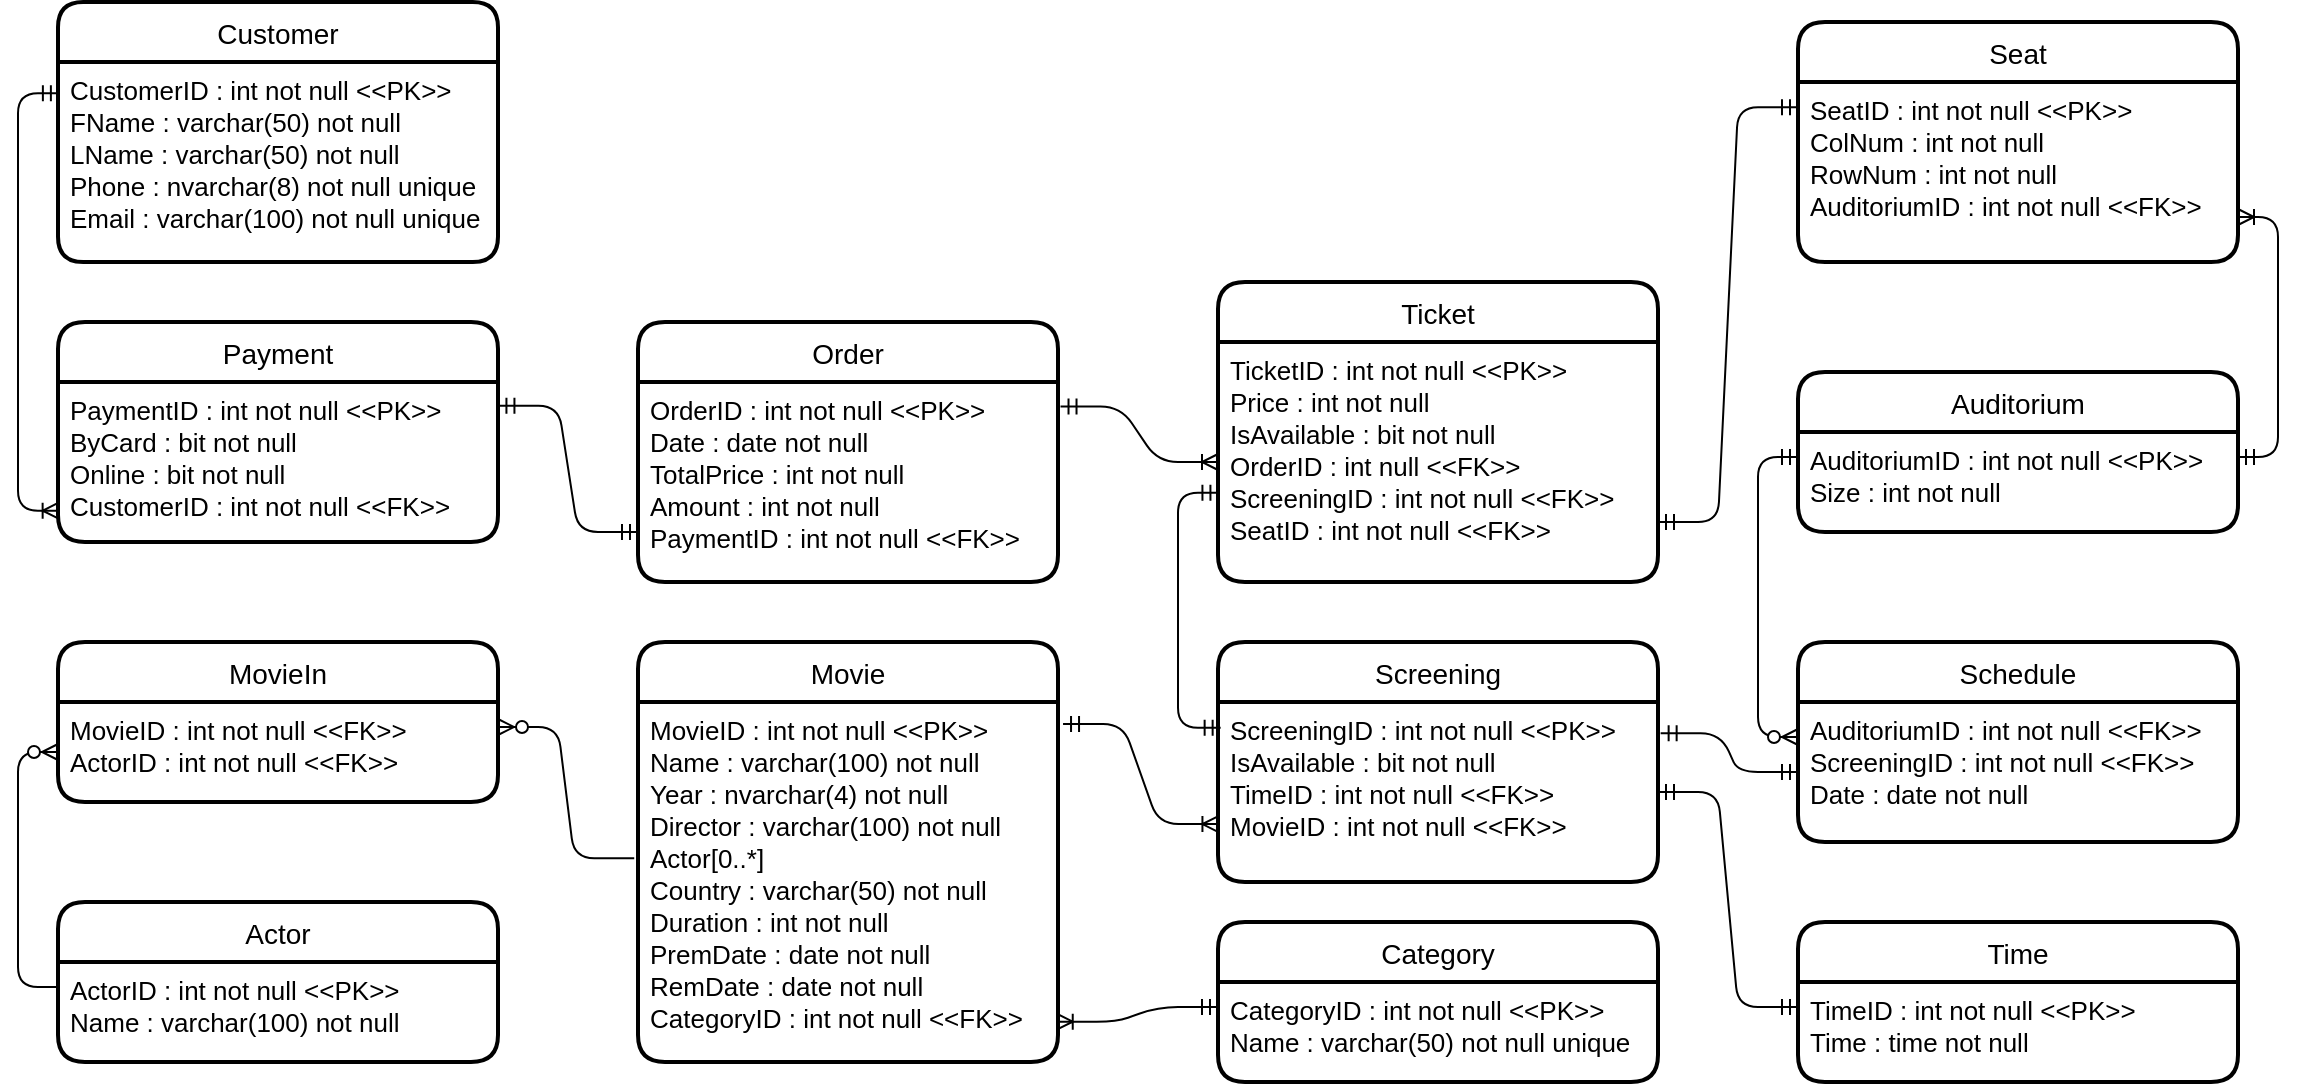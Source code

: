 <mxfile version="14.7.0" type="device"><diagram id="sBCXcYLbxko-noXUBoV9" name="Page-1"><mxGraphModel dx="1182" dy="632" grid="1" gridSize="10" guides="1" tooltips="1" connect="1" arrows="1" fold="1" page="1" pageScale="1" pageWidth="827" pageHeight="1169" math="0" shadow="0"><root><mxCell id="0"/><mxCell id="1" parent="0"/><mxCell id="LqJF-MNcTDasMaaj_jmD-1" value="Customer" style="swimlane;childLayout=stackLayout;horizontal=1;startSize=30;horizontalStack=0;rounded=1;fontSize=14;fontStyle=0;strokeWidth=2;resizeParent=0;resizeLast=1;shadow=0;dashed=0;align=center;arcSize=14;" parent="1" vertex="1"><mxGeometry x="80" y="40" width="220" height="130" as="geometry"/></mxCell><mxCell id="LqJF-MNcTDasMaaj_jmD-2" value="CustomerID : int not null &lt;&lt;PK&gt;&gt;&#10;FName : varchar(50) not null&#10;LName : varchar(50) not null&#10;Phone : nvarchar(8) not null unique&#10;Email : varchar(100) not null unique" style="align=left;strokeColor=none;fillColor=none;spacingLeft=4;fontSize=13;verticalAlign=top;resizable=0;rotatable=0;part=1;fontStyle=0" parent="LqJF-MNcTDasMaaj_jmD-1" vertex="1"><mxGeometry y="30" width="220" height="100" as="geometry"/></mxCell><mxCell id="LqJF-MNcTDasMaaj_jmD-3" value="Payment" style="swimlane;childLayout=stackLayout;horizontal=1;startSize=30;horizontalStack=0;rounded=1;fontSize=14;fontStyle=0;strokeWidth=2;resizeParent=0;resizeLast=1;shadow=0;dashed=0;align=center;" parent="1" vertex="1"><mxGeometry x="80" y="200" width="220" height="110" as="geometry"/></mxCell><mxCell id="LqJF-MNcTDasMaaj_jmD-4" value="PaymentID : int not null &lt;&lt;PK&gt;&gt;&#10;ByCard : bit not null&#10;Online : bit not null&#10;CustomerID : int not null &lt;&lt;FK&gt;&gt;" style="align=left;strokeColor=none;fillColor=none;spacingLeft=4;fontSize=13;verticalAlign=top;resizable=0;rotatable=0;part=1;fontStyle=0" parent="LqJF-MNcTDasMaaj_jmD-3" vertex="1"><mxGeometry y="30" width="220" height="80" as="geometry"/></mxCell><mxCell id="LqJF-MNcTDasMaaj_jmD-9" value="Order" style="swimlane;childLayout=stackLayout;horizontal=1;startSize=30;horizontalStack=0;rounded=1;fontSize=14;fontStyle=0;strokeWidth=2;resizeParent=0;resizeLast=1;shadow=0;dashed=0;align=center;" parent="1" vertex="1"><mxGeometry x="370" y="200" width="210" height="130" as="geometry"/></mxCell><mxCell id="LqJF-MNcTDasMaaj_jmD-10" value="OrderID : int not null &lt;&lt;PK&gt;&gt;&#10;Date : date not null&#10;TotalPrice : int not null&#10;Amount : int not null&#10;PaymentID : int not null &lt;&lt;FK&gt;&gt;&#10;" style="align=left;strokeColor=none;fillColor=none;spacingLeft=4;fontSize=13;verticalAlign=top;resizable=0;rotatable=0;part=1;fontStyle=0" parent="LqJF-MNcTDasMaaj_jmD-9" vertex="1"><mxGeometry y="30" width="210" height="100" as="geometry"/></mxCell><mxCell id="LqJF-MNcTDasMaaj_jmD-12" value="Ticket" style="swimlane;childLayout=stackLayout;horizontal=1;startSize=30;horizontalStack=0;rounded=1;fontSize=14;fontStyle=0;strokeWidth=2;resizeParent=0;resizeLast=1;shadow=0;dashed=0;align=center;spacing=2;" parent="1" vertex="1"><mxGeometry x="660" y="180" width="220" height="150" as="geometry"/></mxCell><mxCell id="LqJF-MNcTDasMaaj_jmD-13" value="TicketID : int not null &lt;&lt;PK&gt;&gt;&#10;Price : int not null&#10;IsAvailable : bit not null&#10;OrderID : int null &lt;&lt;FK&gt;&gt;&#10;ScreeningID : int not null &lt;&lt;FK&gt;&gt;&#10;SeatID : int not null &lt;&lt;FK&gt;&gt;&#10;" style="align=left;strokeColor=none;fillColor=none;spacingLeft=4;fontSize=13;verticalAlign=top;resizable=0;rotatable=0;part=1;fontStyle=0" parent="LqJF-MNcTDasMaaj_jmD-12" vertex="1"><mxGeometry y="30" width="220" height="120" as="geometry"/></mxCell><mxCell id="LqJF-MNcTDasMaaj_jmD-14" value="Screening" style="swimlane;childLayout=stackLayout;horizontal=1;startSize=30;horizontalStack=0;rounded=1;fontSize=14;fontStyle=0;strokeWidth=2;resizeParent=0;resizeLast=1;shadow=0;dashed=0;align=center;" parent="1" vertex="1"><mxGeometry x="660" y="360" width="220" height="120" as="geometry"/></mxCell><mxCell id="LqJF-MNcTDasMaaj_jmD-15" value="ScreeningID : int not null &lt;&lt;PK&gt;&gt;&#10;IsAvailable : bit not null&#10;TimeID : int not null &lt;&lt;FK&gt;&gt;&#10;MovieID : int not null &lt;&lt;FK&gt;&gt;" style="align=left;strokeColor=none;fillColor=none;spacingLeft=4;fontSize=13;verticalAlign=top;resizable=0;rotatable=0;part=1;fontStyle=0" parent="LqJF-MNcTDasMaaj_jmD-14" vertex="1"><mxGeometry y="30" width="220" height="90" as="geometry"/></mxCell><mxCell id="LqJF-MNcTDasMaaj_jmD-16" value="Movie" style="swimlane;childLayout=stackLayout;horizontal=1;startSize=30;horizontalStack=0;rounded=1;fontSize=14;fontStyle=0;strokeWidth=2;resizeParent=0;resizeLast=1;shadow=0;dashed=0;align=center;" parent="1" vertex="1"><mxGeometry x="370" y="360" width="210" height="210" as="geometry"/></mxCell><mxCell id="LqJF-MNcTDasMaaj_jmD-17" value="MovieID : int not null &lt;&lt;PK&gt;&gt;&#10;Name : varchar(100) not null&#10;Year : nvarchar(4) not null&#10;Director : varchar(100) not null&#10;Actor[0..*]&#10;Country : varchar(50) not null&#10;Duration : int not null&#10;PremDate : date not null&#10;RemDate : date not null&#10;CategoryID : int not null &lt;&lt;FK&gt;&gt;" style="align=left;strokeColor=none;fillColor=none;spacingLeft=4;fontSize=13;verticalAlign=top;resizable=0;rotatable=0;part=1;fontStyle=0" parent="LqJF-MNcTDasMaaj_jmD-16" vertex="1"><mxGeometry y="30" width="210" height="180" as="geometry"/></mxCell><mxCell id="LqJF-MNcTDasMaaj_jmD-18" value="Actor" style="swimlane;childLayout=stackLayout;horizontal=1;startSize=30;horizontalStack=0;rounded=1;fontSize=14;fontStyle=0;strokeWidth=2;resizeParent=0;resizeLast=1;shadow=0;dashed=0;align=center;" parent="1" vertex="1"><mxGeometry x="80" y="490" width="220" height="80" as="geometry"/></mxCell><mxCell id="LqJF-MNcTDasMaaj_jmD-19" value="ActorID : int not null &lt;&lt;PK&gt;&gt;&#10;Name : varchar(100) not null&#10;" style="align=left;strokeColor=none;fillColor=none;spacingLeft=4;fontSize=13;verticalAlign=top;resizable=0;rotatable=0;part=1;fontStyle=0" parent="LqJF-MNcTDasMaaj_jmD-18" vertex="1"><mxGeometry y="30" width="220" height="50" as="geometry"/></mxCell><mxCell id="LqJF-MNcTDasMaaj_jmD-22" value="Category" style="swimlane;childLayout=stackLayout;horizontal=1;startSize=30;horizontalStack=0;rounded=1;fontSize=14;fontStyle=0;strokeWidth=2;resizeParent=0;resizeLast=1;shadow=0;dashed=0;align=center;" parent="1" vertex="1"><mxGeometry x="660" y="500" width="220" height="80" as="geometry"/></mxCell><mxCell id="LqJF-MNcTDasMaaj_jmD-23" value="CategoryID : int not null &lt;&lt;PK&gt;&gt;&#10;Name : varchar(50) not null unique" style="align=left;strokeColor=none;fillColor=none;spacingLeft=4;fontSize=13;verticalAlign=top;resizable=0;rotatable=0;part=1;fontStyle=0" parent="LqJF-MNcTDasMaaj_jmD-22" vertex="1"><mxGeometry y="30" width="220" height="50" as="geometry"/></mxCell><mxCell id="LqJF-MNcTDasMaaj_jmD-24" value="Seat" style="swimlane;childLayout=stackLayout;horizontal=1;startSize=30;horizontalStack=0;rounded=1;fontSize=14;fontStyle=0;strokeWidth=2;resizeParent=0;resizeLast=1;shadow=0;dashed=0;align=center;" parent="1" vertex="1"><mxGeometry x="950" y="50" width="220" height="120" as="geometry"/></mxCell><mxCell id="LqJF-MNcTDasMaaj_jmD-25" value="SeatID : int not null &lt;&lt;PK&gt;&gt;&#10;ColNum : int not null&#10;RowNum : int not null&#10;AuditoriumID : int not null &lt;&lt;FK&gt;&gt;" style="align=left;strokeColor=none;fillColor=none;spacingLeft=4;fontSize=13;verticalAlign=top;resizable=0;rotatable=0;part=1;fontStyle=0" parent="LqJF-MNcTDasMaaj_jmD-24" vertex="1"><mxGeometry y="30" width="220" height="90" as="geometry"/></mxCell><mxCell id="LqJF-MNcTDasMaaj_jmD-27" value="Auditorium" style="swimlane;childLayout=stackLayout;horizontal=1;startSize=30;horizontalStack=0;rounded=1;fontSize=14;fontStyle=0;strokeWidth=2;resizeParent=0;resizeLast=1;shadow=0;dashed=0;align=center;" parent="1" vertex="1"><mxGeometry x="950" y="225" width="220" height="80" as="geometry"/></mxCell><mxCell id="LqJF-MNcTDasMaaj_jmD-28" value="AuditoriumID : int not null &lt;&lt;PK&gt;&gt;&#10;Size : int not null" style="align=left;strokeColor=none;fillColor=none;spacingLeft=4;fontSize=13;verticalAlign=top;resizable=0;rotatable=0;part=1;fontStyle=0" parent="LqJF-MNcTDasMaaj_jmD-27" vertex="1"><mxGeometry y="30" width="220" height="50" as="geometry"/></mxCell><mxCell id="LqJF-MNcTDasMaaj_jmD-29" value="Schedule" style="swimlane;childLayout=stackLayout;horizontal=1;startSize=30;horizontalStack=0;rounded=1;fontSize=14;fontStyle=0;strokeWidth=2;resizeParent=0;resizeLast=1;shadow=0;dashed=0;align=center;" parent="1" vertex="1"><mxGeometry x="950" y="360" width="220" height="100" as="geometry"/></mxCell><mxCell id="LqJF-MNcTDasMaaj_jmD-30" value="AuditoriumID : int not null &lt;&lt;FK&gt;&gt;&#10;ScreeningID : int not null &lt;&lt;FK&gt;&gt;&#10;Date : date not null" style="align=left;strokeColor=none;fillColor=none;spacingLeft=4;fontSize=13;verticalAlign=top;resizable=0;rotatable=0;part=1;fontStyle=0" parent="LqJF-MNcTDasMaaj_jmD-29" vertex="1"><mxGeometry y="30" width="220" height="70" as="geometry"/></mxCell><mxCell id="Da9G3SR7MR1a39srE5Zy-4" value="" style="edgeStyle=entityRelationEdgeStyle;fontSize=12;html=1;endArrow=none;endFill=0;rounded=1;exitX=1;exitY=0.25;exitDx=0;exitDy=0;startArrow=ERzeroToMany;startFill=1;entryX=-0.009;entryY=0.434;entryDx=0;entryDy=0;entryPerimeter=0;" parent="1" source="Rq-soIuVCkiyEDhoc3Yb-2" target="LqJF-MNcTDasMaaj_jmD-17" edge="1"><mxGeometry width="100" height="100" relative="1" as="geometry"><mxPoint x="260" y="360" as="sourcePoint"/><mxPoint x="275" y="490" as="targetPoint"/></mxGeometry></mxCell><mxCell id="Da9G3SR7MR1a39srE5Zy-5" value="" style="edgeStyle=entityRelationEdgeStyle;fontSize=12;html=1;endArrow=ERoneToMany;endFill=0;rounded=1;exitX=0;exitY=0.25;exitDx=0;exitDy=0;startArrow=ERmandOne;startFill=0;entryX=0.997;entryY=0.888;entryDx=0;entryDy=0;entryPerimeter=0;" parent="1" source="LqJF-MNcTDasMaaj_jmD-23" target="LqJF-MNcTDasMaaj_jmD-17" edge="1"><mxGeometry width="100" height="100" relative="1" as="geometry"><mxPoint x="250" y="392.5" as="sourcePoint"/><mxPoint x="280" y="560" as="targetPoint"/></mxGeometry></mxCell><mxCell id="Da9G3SR7MR1a39srE5Zy-8" value="" style="edgeStyle=entityRelationEdgeStyle;fontSize=12;html=1;endArrow=ERmandOne;endFill=0;rounded=1;exitX=1.001;exitY=0.149;exitDx=0;exitDy=0;startArrow=ERmandOne;startFill=0;exitPerimeter=0;entryX=0;entryY=0.75;entryDx=0;entryDy=0;" parent="1" source="LqJF-MNcTDasMaaj_jmD-4" target="LqJF-MNcTDasMaaj_jmD-10" edge="1"><mxGeometry width="100" height="100" relative="1" as="geometry"><mxPoint x="240" y="330" as="sourcePoint"/><mxPoint x="275" y="340" as="targetPoint"/></mxGeometry></mxCell><mxCell id="Da9G3SR7MR1a39srE5Zy-9" value="" style="edgeStyle=entityRelationEdgeStyle;fontSize=12;html=1;endArrow=ERoneToMany;endFill=0;rounded=1;exitX=1.006;exitY=0.122;exitDx=0;exitDy=0;startArrow=ERmandOne;startFill=0;exitPerimeter=0;entryX=0;entryY=0.5;entryDx=0;entryDy=0;" parent="1" source="LqJF-MNcTDasMaaj_jmD-10" target="LqJF-MNcTDasMaaj_jmD-13" edge="1"><mxGeometry width="100" height="100" relative="1" as="geometry"><mxPoint x="580" y="101.92" as="sourcePoint"/><mxPoint x="640" y="250" as="targetPoint"/></mxGeometry></mxCell><mxCell id="Da9G3SR7MR1a39srE5Zy-12" value="" style="edgeStyle=orthogonalEdgeStyle;fontSize=12;html=1;endArrow=ERoneToMany;endFill=0;rounded=1;exitX=0.002;exitY=0.156;exitDx=0;exitDy=0;startArrow=ERmandOne;startFill=0;exitPerimeter=0;entryX=0.002;entryY=0.842;entryDx=0;entryDy=0;entryPerimeter=0;" parent="1" source="LqJF-MNcTDasMaaj_jmD-2" edge="1"><mxGeometry width="100" height="100" relative="1" as="geometry"><mxPoint x="-80.0" y="177.02" as="sourcePoint"/><mxPoint x="80.32" y="294.36" as="targetPoint"/><Array as="points"><mxPoint x="60" y="86"/><mxPoint x="60" y="294"/></Array></mxGeometry></mxCell><mxCell id="Da9G3SR7MR1a39srE5Zy-13" value="" style="edgeStyle=orthogonalEdgeStyle;fontSize=12;html=1;endArrow=ERmandOne;endFill=0;rounded=1;exitX=0.001;exitY=0.628;exitDx=0;exitDy=0;startArrow=ERmandOne;startFill=0;exitPerimeter=0;entryX=0.006;entryY=0.143;entryDx=0;entryDy=0;entryPerimeter=0;" parent="1" source="LqJF-MNcTDasMaaj_jmD-13" target="LqJF-MNcTDasMaaj_jmD-15" edge="1"><mxGeometry width="100" height="100" relative="1" as="geometry"><mxPoint x="620" y="580" as="sourcePoint"/><mxPoint x="688.04" y="612.8" as="targetPoint"/><Array as="points"><mxPoint x="640" y="285"/><mxPoint x="640" y="403"/></Array></mxGeometry></mxCell><mxCell id="Da9G3SR7MR1a39srE5Zy-14" value="" style="edgeStyle=entityRelationEdgeStyle;fontSize=12;html=1;endArrow=ERoneToMany;endFill=0;rounded=1;startArrow=ERmandOne;startFill=0;exitX=1.012;exitY=0.061;exitDx=0;exitDy=0;exitPerimeter=0;entryX=0.001;entryY=0.678;entryDx=0;entryDy=0;entryPerimeter=0;" parent="1" source="LqJF-MNcTDasMaaj_jmD-17" target="LqJF-MNcTDasMaaj_jmD-15" edge="1"><mxGeometry width="100" height="100" relative="1" as="geometry"><mxPoint x="550" y="470" as="sourcePoint"/><mxPoint x="580" y="470" as="targetPoint"/></mxGeometry></mxCell><mxCell id="Da9G3SR7MR1a39srE5Zy-15" value="" style="edgeStyle=entityRelationEdgeStyle;fontSize=12;html=1;endArrow=ERmandOne;endFill=0;startArrow=ERmandOne;startFill=0;exitX=1;exitY=0.75;exitDx=0;exitDy=0;entryX=0;entryY=0.14;entryDx=0;entryDy=0;entryPerimeter=0;rounded=1;" parent="1" source="LqJF-MNcTDasMaaj_jmD-13" target="LqJF-MNcTDasMaaj_jmD-25" edge="1"><mxGeometry width="100" height="100" relative="1" as="geometry"><mxPoint x="910" y="290" as="sourcePoint"/><mxPoint x="890" y="94" as="targetPoint"/></mxGeometry></mxCell><mxCell id="Da9G3SR7MR1a39srE5Zy-17" value="" style="edgeStyle=entityRelationEdgeStyle;fontSize=12;html=1;endArrow=ERmandOne;endFill=0;rounded=1;startArrow=ERmandOne;startFill=0;exitX=1.006;exitY=0.173;exitDx=0;exitDy=0;exitPerimeter=0;entryX=0;entryY=0.5;entryDx=0;entryDy=0;" parent="1" source="LqJF-MNcTDasMaaj_jmD-15" target="LqJF-MNcTDasMaaj_jmD-30" edge="1"><mxGeometry width="100" height="100" relative="1" as="geometry"><mxPoint x="930" y="530" as="sourcePoint"/><mxPoint x="930" y="406" as="targetPoint"/></mxGeometry></mxCell><mxCell id="Da9G3SR7MR1a39srE5Zy-19" value="" style="edgeStyle=orthogonalEdgeStyle;fontSize=12;html=1;endArrow=ERzeroToMany;endFill=1;rounded=1;startArrow=ERmandOne;startFill=0;exitX=0;exitY=0.25;exitDx=0;exitDy=0;entryX=0;entryY=0.25;entryDx=0;entryDy=0;" parent="1" source="LqJF-MNcTDasMaaj_jmD-28" target="LqJF-MNcTDasMaaj_jmD-30" edge="1"><mxGeometry width="100" height="100" relative="1" as="geometry"><mxPoint x="1150" y="220.0" as="sourcePoint"/><mxPoint x="1219.04" y="239.43" as="targetPoint"/><Array as="points"><mxPoint x="930" y="268"/><mxPoint x="930" y="408"/></Array></mxGeometry></mxCell><mxCell id="Da9G3SR7MR1a39srE5Zy-21" value="" style="edgeStyle=orthogonalEdgeStyle;fontSize=12;html=1;endArrow=ERmandOne;endFill=0;rounded=1;startArrow=ERoneToMany;startFill=0;entryX=1;entryY=0.25;entryDx=0;entryDy=0;exitX=1;exitY=0.75;exitDx=0;exitDy=0;" parent="1" source="LqJF-MNcTDasMaaj_jmD-25" target="LqJF-MNcTDasMaaj_jmD-28" edge="1"><mxGeometry width="100" height="100" relative="1" as="geometry"><mxPoint x="1190" y="125" as="sourcePoint"/><mxPoint x="1230" y="430" as="targetPoint"/><Array as="points"><mxPoint x="1190" y="148"/><mxPoint x="1190" y="268"/></Array></mxGeometry></mxCell><mxCell id="sS2e-h4nMoMxBrBeyWB3-1" value="Time" style="swimlane;childLayout=stackLayout;horizontal=1;startSize=30;horizontalStack=0;rounded=1;fontSize=14;fontStyle=0;strokeWidth=2;resizeParent=0;resizeLast=1;shadow=0;dashed=0;align=center;" parent="1" vertex="1"><mxGeometry x="950" y="500" width="220" height="80" as="geometry"/></mxCell><mxCell id="sS2e-h4nMoMxBrBeyWB3-2" value="TimeID : int not null &lt;&lt;PK&gt;&gt;&#10;Time : time not null" style="align=left;strokeColor=none;fillColor=none;spacingLeft=4;fontSize=13;verticalAlign=top;resizable=0;rotatable=0;part=1;fontStyle=0" parent="sS2e-h4nMoMxBrBeyWB3-1" vertex="1"><mxGeometry y="30" width="220" height="50" as="geometry"/></mxCell><mxCell id="sS2e-h4nMoMxBrBeyWB3-3" value="" style="edgeStyle=entityRelationEdgeStyle;fontSize=12;html=1;endArrow=ERmandOne;endFill=0;rounded=1;startArrow=ERmandOne;startFill=0;exitX=1;exitY=0.5;exitDx=0;exitDy=0;entryX=0;entryY=0.25;entryDx=0;entryDy=0;" parent="1" source="LqJF-MNcTDasMaaj_jmD-15" target="sS2e-h4nMoMxBrBeyWB3-2" edge="1"><mxGeometry width="100" height="100" relative="1" as="geometry"><mxPoint x="891.32" y="415.57" as="sourcePoint"/><mxPoint x="960" y="435" as="targetPoint"/></mxGeometry></mxCell><mxCell id="Rq-soIuVCkiyEDhoc3Yb-1" value="MovieIn" style="swimlane;childLayout=stackLayout;horizontal=1;startSize=30;horizontalStack=0;rounded=1;fontSize=14;fontStyle=0;strokeWidth=2;resizeParent=0;resizeLast=1;shadow=0;dashed=0;align=center;" parent="1" vertex="1"><mxGeometry x="80" y="360" width="220" height="80" as="geometry"/></mxCell><mxCell id="Rq-soIuVCkiyEDhoc3Yb-2" value="MovieID : int not null &lt;&lt;FK&gt;&gt;&#10;ActorID : int not null &lt;&lt;FK&gt;&gt;" style="align=left;strokeColor=none;fillColor=none;spacingLeft=4;fontSize=13;verticalAlign=top;resizable=0;rotatable=0;part=1;fontStyle=0" parent="Rq-soIuVCkiyEDhoc3Yb-1" vertex="1"><mxGeometry y="30" width="220" height="50" as="geometry"/></mxCell><mxCell id="Rq-soIuVCkiyEDhoc3Yb-3" value="" style="edgeStyle=elbowEdgeStyle;fontSize=12;html=1;endArrow=none;endFill=0;rounded=1;exitX=0;exitY=0.5;exitDx=0;exitDy=0;startArrow=ERzeroToMany;startFill=1;entryX=0;entryY=0.25;entryDx=0;entryDy=0;" parent="1" source="Rq-soIuVCkiyEDhoc3Yb-2" target="LqJF-MNcTDasMaaj_jmD-19" edge="1"><mxGeometry width="100" height="100" relative="1" as="geometry"><mxPoint x="11.89" y="434.38" as="sourcePoint"/><mxPoint x="80.0" y="500.0" as="targetPoint"/><Array as="points"><mxPoint x="60" y="468"/></Array></mxGeometry></mxCell></root></mxGraphModel></diagram></mxfile>